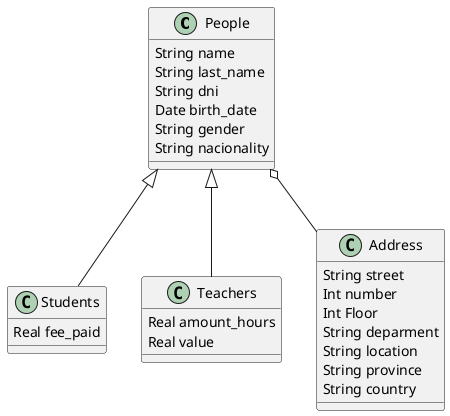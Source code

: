 @startuml

class People {
    String name
    String last_name
    String dni
    Date birth_date
    String gender
    String nacionality
}

class Students {
    Real fee_paid
}

class Teachers {
    Real amount_hours
    Real value
}

class Address {
    String street
    Int number
    Int Floor 
    String deparment 
    String location 
    String province 
    String country
}

People <|-- Students
People <|-- Teachers
People o-- Address

@enduml